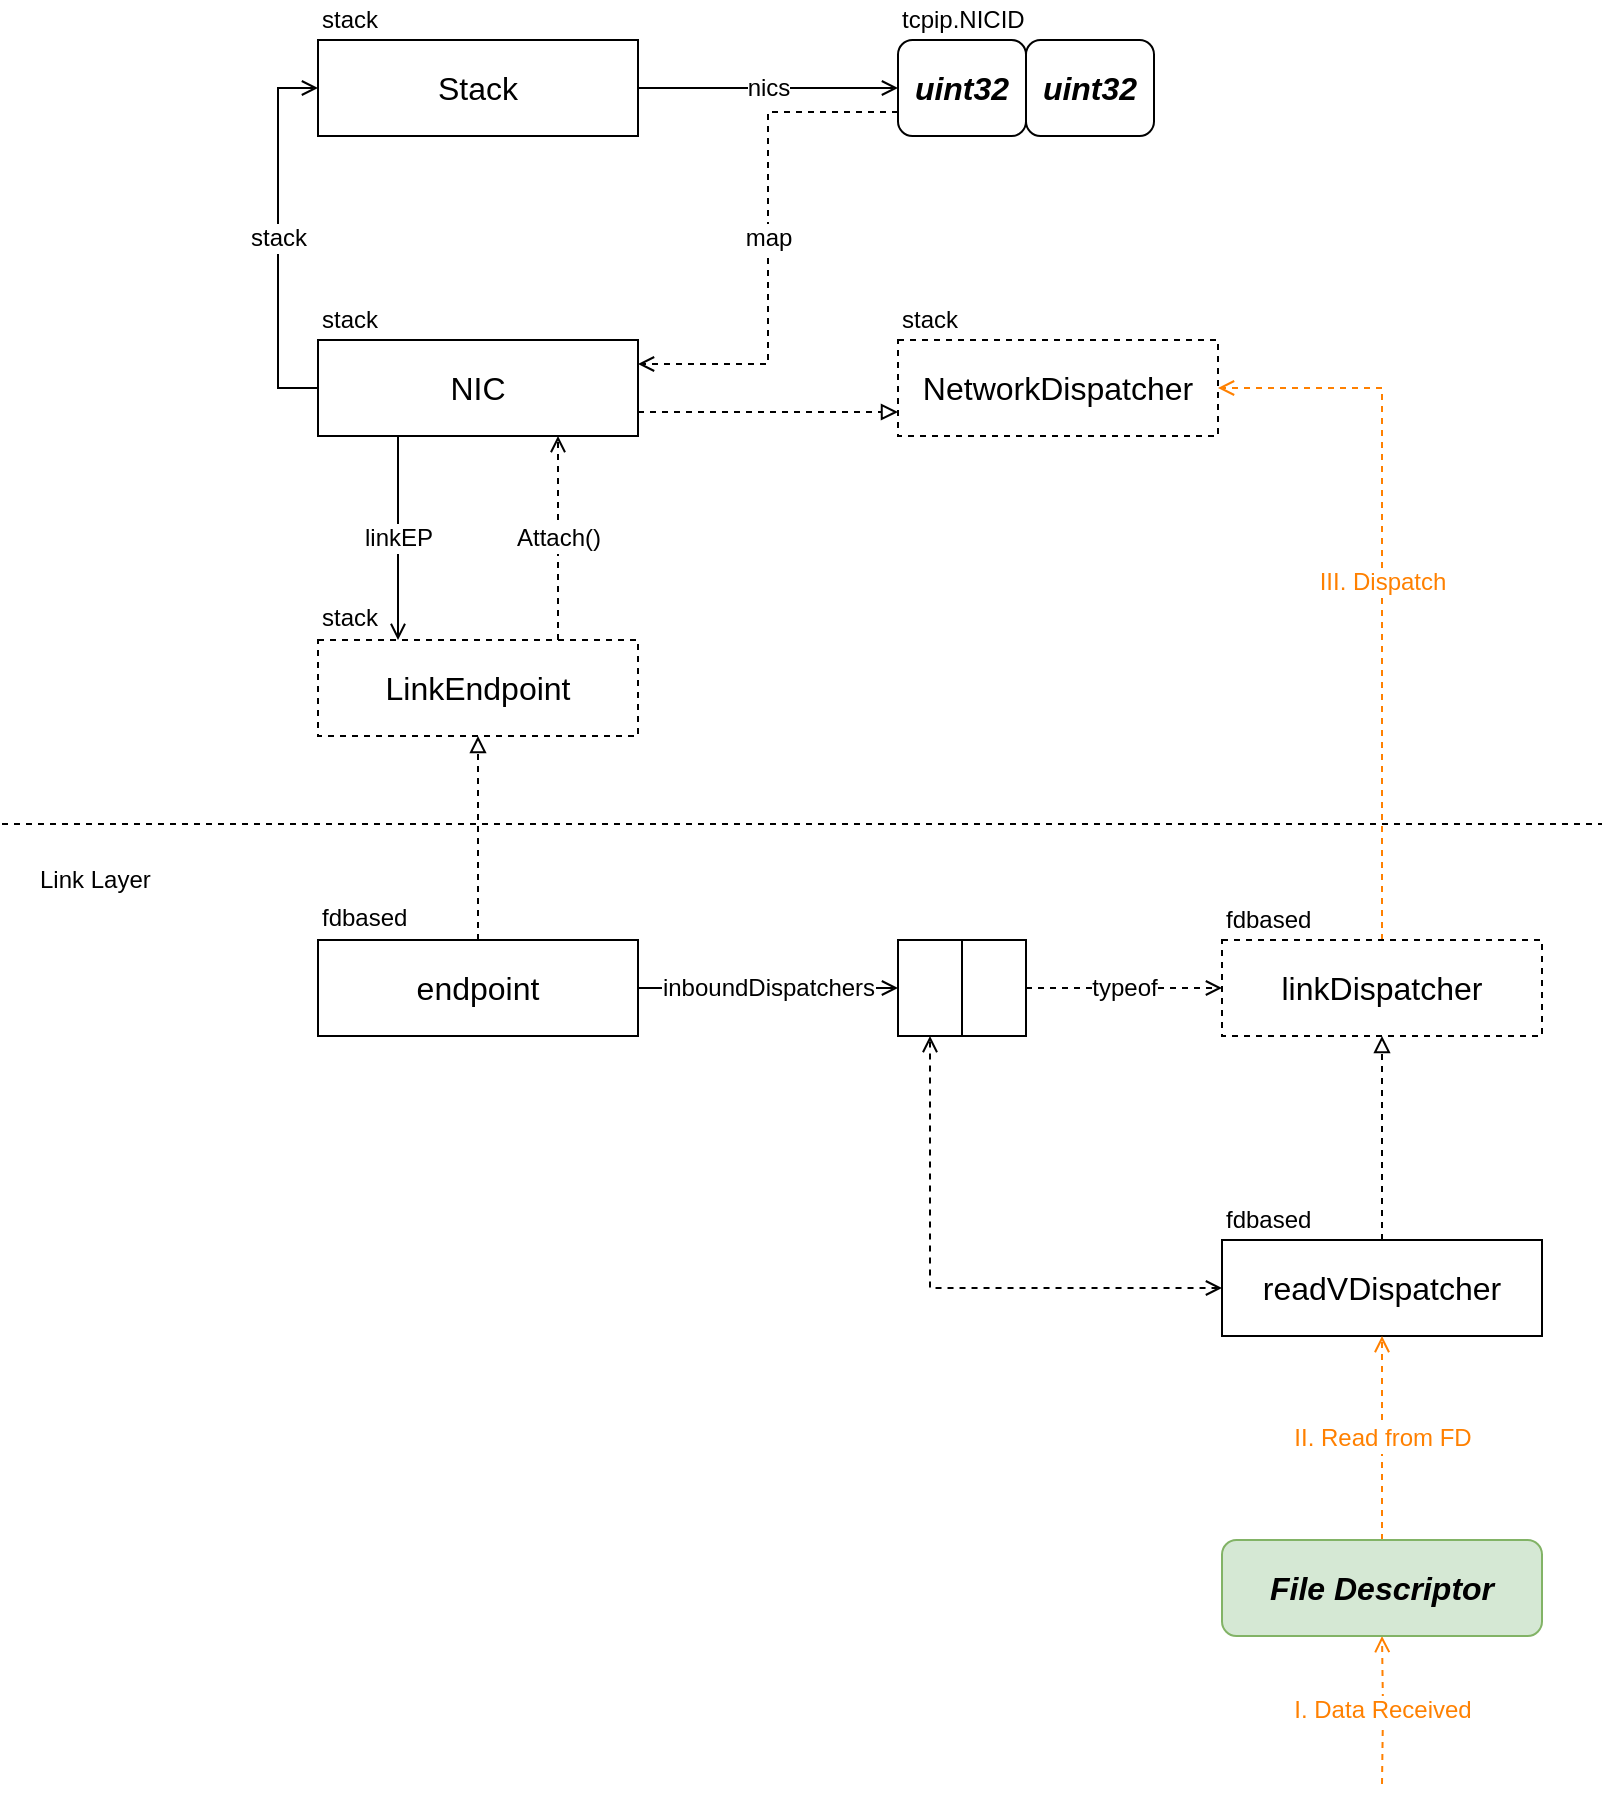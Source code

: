 <mxfile version="11.3.1" type="github" pages="5"><diagram id="NJZ8STflHVvsTUgQ68s9" name="network-dispatcher"><mxGraphModel dx="906" dy="546" grid="1" gridSize="10" guides="1" tooltips="1" connect="1" arrows="1" fold="1" page="1" pageScale="1" pageWidth="827" pageHeight="1169" math="0" shadow="0"><root><mxCell id="0"/><mxCell id="1" parent="0"/><mxCell id="h-62ztZZqp5bgZJKDxQe-1" value="nics" style="edgeStyle=orthogonalEdgeStyle;rounded=0;orthogonalLoop=1;jettySize=auto;html=1;exitX=1;exitY=0.5;exitDx=0;exitDy=0;entryX=0;entryY=0.5;entryDx=0;entryDy=0;endArrow=open;endFill=0;fontSize=12;" edge="1" parent="1" source="h-62ztZZqp5bgZJKDxQe-2" target="h-62ztZZqp5bgZJKDxQe-7"><mxGeometry relative="1" as="geometry"/></mxCell><mxCell id="h-62ztZZqp5bgZJKDxQe-2" value="Stack" style="rounded=0;whiteSpace=wrap;html=1;fontSize=16;" vertex="1" parent="1"><mxGeometry x="171" y="108" width="160" height="48" as="geometry"/></mxCell><mxCell id="h-62ztZZqp5bgZJKDxQe-3" value="stack" style="edgeStyle=orthogonalEdgeStyle;rounded=0;orthogonalLoop=1;jettySize=auto;html=1;entryX=0;entryY=0.5;entryDx=0;entryDy=0;endArrow=open;endFill=0;fontSize=12;exitX=0;exitY=0.5;exitDx=0;exitDy=0;" edge="1" parent="1" source="h-62ztZZqp5bgZJKDxQe-5" target="h-62ztZZqp5bgZJKDxQe-2"><mxGeometry relative="1" as="geometry"><mxPoint x="171" y="270" as="sourcePoint"/></mxGeometry></mxCell><mxCell id="h-62ztZZqp5bgZJKDxQe-4" value="linkEP" style="edgeStyle=orthogonalEdgeStyle;rounded=0;orthogonalLoop=1;jettySize=auto;html=1;exitX=0.25;exitY=1;exitDx=0;exitDy=0;entryX=0.25;entryY=0;entryDx=0;entryDy=0;endArrow=open;endFill=0;fontSize=12;" edge="1" parent="1" source="h-62ztZZqp5bgZJKDxQe-5" target="h-62ztZZqp5bgZJKDxQe-12"><mxGeometry relative="1" as="geometry"/></mxCell><mxCell id="h-62ztZZqp5bgZJKDxQe-5" value="NIC" style="rounded=0;whiteSpace=wrap;html=1;fontSize=16;" vertex="1" parent="1"><mxGeometry x="171" y="258" width="160" height="48" as="geometry"/></mxCell><mxCell id="h-62ztZZqp5bgZJKDxQe-6" value="map" style="edgeStyle=orthogonalEdgeStyle;rounded=0;orthogonalLoop=1;jettySize=auto;html=1;exitX=0;exitY=0.75;exitDx=0;exitDy=0;entryX=1;entryY=0.25;entryDx=0;entryDy=0;endArrow=open;endFill=0;fontSize=12;dashed=1;" edge="1" parent="1" source="h-62ztZZqp5bgZJKDxQe-7" target="h-62ztZZqp5bgZJKDxQe-5"><mxGeometry relative="1" as="geometry"/></mxCell><mxCell id="h-62ztZZqp5bgZJKDxQe-7" value="uint32" style="rounded=1;whiteSpace=wrap;html=1;fontSize=16;fontStyle=3" vertex="1" parent="1"><mxGeometry x="461" y="108" width="64" height="48" as="geometry"/></mxCell><mxCell id="h-62ztZZqp5bgZJKDxQe-8" value="uint32" style="rounded=1;whiteSpace=wrap;html=1;fontSize=16;fontStyle=3" vertex="1" parent="1"><mxGeometry x="525" y="108" width="64" height="48" as="geometry"/></mxCell><mxCell id="h-62ztZZqp5bgZJKDxQe-9" value="tcpip.NICID" style="text;html=1;resizable=0;points=[];autosize=1;align=left;verticalAlign=top;spacingTop=-4;fontSize=12;" vertex="1" parent="1"><mxGeometry x="461" y="88" width="80" height="20" as="geometry"/></mxCell><mxCell id="h-62ztZZqp5bgZJKDxQe-10" value="Attach()" style="edgeStyle=orthogonalEdgeStyle;rounded=0;orthogonalLoop=1;jettySize=auto;html=1;exitX=0.75;exitY=0;exitDx=0;exitDy=0;entryX=0.75;entryY=1;entryDx=0;entryDy=0;endArrow=open;endFill=0;fontSize=12;dashed=1;" edge="1" parent="1" source="h-62ztZZqp5bgZJKDxQe-12" target="h-62ztZZqp5bgZJKDxQe-5"><mxGeometry relative="1" as="geometry"/></mxCell><mxCell id="h-62ztZZqp5bgZJKDxQe-11" style="edgeStyle=orthogonalEdgeStyle;rounded=0;orthogonalLoop=1;jettySize=auto;html=1;entryX=0;entryY=0.75;entryDx=0;entryDy=0;dashed=1;endArrow=block;endFill=0;fontSize=12;exitX=1;exitY=0.75;exitDx=0;exitDy=0;" edge="1" parent="1" source="h-62ztZZqp5bgZJKDxQe-5" target="h-62ztZZqp5bgZJKDxQe-13"><mxGeometry relative="1" as="geometry"><mxPoint x="323" y="282" as="sourcePoint"/></mxGeometry></mxCell><mxCell id="h-62ztZZqp5bgZJKDxQe-12" value="LinkEndpoint" style="rounded=0;whiteSpace=wrap;html=1;fontSize=16;dashed=1;" vertex="1" parent="1"><mxGeometry x="171" y="408" width="160" height="48" as="geometry"/></mxCell><mxCell id="h-62ztZZqp5bgZJKDxQe-13" value="NetworkDispatcher" style="rounded=0;whiteSpace=wrap;html=1;fontSize=16;dashed=1;" vertex="1" parent="1"><mxGeometry x="461" y="258" width="160" height="48" as="geometry"/></mxCell><mxCell id="h-62ztZZqp5bgZJKDxQe-14" style="edgeStyle=orthogonalEdgeStyle;rounded=0;orthogonalLoop=1;jettySize=auto;html=1;exitX=0.5;exitY=0;exitDx=0;exitDy=0;dashed=1;endArrow=block;endFill=0;fontSize=12;" edge="1" parent="1" source="h-62ztZZqp5bgZJKDxQe-16" target="h-62ztZZqp5bgZJKDxQe-12"><mxGeometry relative="1" as="geometry"/></mxCell><mxCell id="h-62ztZZqp5bgZJKDxQe-15" value="inboundDispatchers" style="edgeStyle=orthogonalEdgeStyle;rounded=0;orthogonalLoop=1;jettySize=auto;html=1;exitX=1;exitY=0.5;exitDx=0;exitDy=0;endArrow=open;endFill=0;fontSize=12;entryX=0;entryY=0.5;entryDx=0;entryDy=0;" edge="1" parent="1" source="h-62ztZZqp5bgZJKDxQe-16" target="h-62ztZZqp5bgZJKDxQe-22"><mxGeometry relative="1" as="geometry"><mxPoint x="453" y="582" as="targetPoint"/></mxGeometry></mxCell><mxCell id="h-62ztZZqp5bgZJKDxQe-16" value="endpoint" style="rounded=0;whiteSpace=wrap;html=1;fontSize=16;" vertex="1" parent="1"><mxGeometry x="171" y="558" width="160" height="48" as="geometry"/></mxCell><mxCell id="h-62ztZZqp5bgZJKDxQe-17" value="III. Dispatch" style="edgeStyle=orthogonalEdgeStyle;rounded=0;orthogonalLoop=1;jettySize=auto;html=1;exitX=0.5;exitY=0;exitDx=0;exitDy=0;entryX=1;entryY=0.5;entryDx=0;entryDy=0;dashed=1;startArrow=none;startFill=0;endArrow=open;endFill=0;fontSize=12;strokeColor=#FF8000;fontColor=#FF8000;" edge="1" parent="1" source="h-62ztZZqp5bgZJKDxQe-18" target="h-62ztZZqp5bgZJKDxQe-13"><mxGeometry relative="1" as="geometry"/></mxCell><mxCell id="h-62ztZZqp5bgZJKDxQe-18" value="linkDispatcher" style="rounded=0;whiteSpace=wrap;html=1;fontSize=16;dashed=1;" vertex="1" parent="1"><mxGeometry x="623" y="558" width="160" height="48" as="geometry"/></mxCell><mxCell id="h-62ztZZqp5bgZJKDxQe-19" style="edgeStyle=orthogonalEdgeStyle;rounded=0;orthogonalLoop=1;jettySize=auto;html=1;exitX=0.5;exitY=0;exitDx=0;exitDy=0;dashed=1;endArrow=block;endFill=0;fontSize=12;" edge="1" parent="1" source="h-62ztZZqp5bgZJKDxQe-21" target="h-62ztZZqp5bgZJKDxQe-18"><mxGeometry relative="1" as="geometry"/></mxCell><mxCell id="h-62ztZZqp5bgZJKDxQe-20" style="edgeStyle=orthogonalEdgeStyle;rounded=0;orthogonalLoop=1;jettySize=auto;html=1;exitX=0;exitY=0.5;exitDx=0;exitDy=0;entryX=0.5;entryY=1;entryDx=0;entryDy=0;dashed=1;endArrow=open;endFill=0;fontSize=12;startArrow=open;startFill=0;" edge="1" parent="1" source="h-62ztZZqp5bgZJKDxQe-21" target="h-62ztZZqp5bgZJKDxQe-22"><mxGeometry relative="1" as="geometry"/></mxCell><mxCell id="h-62ztZZqp5bgZJKDxQe-21" value="readVDispatcher" style="rounded=0;whiteSpace=wrap;html=1;fontSize=16;" vertex="1" parent="1"><mxGeometry x="623" y="708" width="160" height="48" as="geometry"/></mxCell><mxCell id="h-62ztZZqp5bgZJKDxQe-22" value="" style="rounded=0;whiteSpace=wrap;html=1;fontSize=16;" vertex="1" parent="1"><mxGeometry x="461" y="558" width="32" height="48" as="geometry"/></mxCell><mxCell id="h-62ztZZqp5bgZJKDxQe-23" value="typeof" style="edgeStyle=orthogonalEdgeStyle;rounded=0;orthogonalLoop=1;jettySize=auto;html=1;exitX=1;exitY=0.5;exitDx=0;exitDy=0;entryX=0;entryY=0.5;entryDx=0;entryDy=0;endArrow=open;endFill=0;fontSize=12;dashed=1;" edge="1" parent="1" source="h-62ztZZqp5bgZJKDxQe-24" target="h-62ztZZqp5bgZJKDxQe-18"><mxGeometry relative="1" as="geometry"/></mxCell><mxCell id="h-62ztZZqp5bgZJKDxQe-24" value="" style="rounded=0;whiteSpace=wrap;html=1;fontSize=16;" vertex="1" parent="1"><mxGeometry x="493" y="558" width="32" height="48" as="geometry"/></mxCell><mxCell id="h-62ztZZqp5bgZJKDxQe-25" value="II. Read from FD" style="edgeStyle=orthogonalEdgeStyle;rounded=0;orthogonalLoop=1;jettySize=auto;html=1;exitX=0.5;exitY=0;exitDx=0;exitDy=0;entryX=0.5;entryY=1;entryDx=0;entryDy=0;dashed=1;startArrow=none;startFill=0;endArrow=open;endFill=0;fontSize=12;strokeColor=#FF8000;fontColor=#FF8000;" edge="1" parent="1" source="h-62ztZZqp5bgZJKDxQe-27" target="h-62ztZZqp5bgZJKDxQe-21"><mxGeometry relative="1" as="geometry"/></mxCell><mxCell id="h-62ztZZqp5bgZJKDxQe-26" value="I. Data Received" style="edgeStyle=orthogonalEdgeStyle;rounded=0;orthogonalLoop=1;jettySize=auto;html=1;dashed=1;startArrow=none;startFill=0;endArrow=open;endFill=0;fontSize=12;entryX=0.5;entryY=1;entryDx=0;entryDy=0;strokeColor=#FF8000;fontColor=#FF8000;" edge="1" parent="1" target="h-62ztZZqp5bgZJKDxQe-27"><mxGeometry relative="1" as="geometry"><mxPoint x="703" y="980" as="targetPoint"/><mxPoint x="703" y="980" as="sourcePoint"/></mxGeometry></mxCell><mxCell id="h-62ztZZqp5bgZJKDxQe-27" value="File Descriptor" style="rounded=1;whiteSpace=wrap;html=1;fontSize=16;fontStyle=3;fillColor=#d5e8d4;strokeColor=#82b366;" vertex="1" parent="1"><mxGeometry x="623" y="858" width="160" height="48" as="geometry"/></mxCell><mxCell id="h-62ztZZqp5bgZJKDxQe-28" value="stack" style="text;html=1;resizable=0;points=[];autosize=1;align=left;verticalAlign=top;spacingTop=-4;fontSize=12;fontColor=#000000;" vertex="1" parent="1"><mxGeometry x="171" y="88" width="40" height="20" as="geometry"/></mxCell><mxCell id="h-62ztZZqp5bgZJKDxQe-29" value="stack" style="text;html=1;resizable=0;points=[];autosize=1;align=left;verticalAlign=top;spacingTop=-4;fontSize=12;fontColor=#000000;" vertex="1" parent="1"><mxGeometry x="171" y="238" width="40" height="20" as="geometry"/></mxCell><mxCell id="h-62ztZZqp5bgZJKDxQe-30" value="stack" style="text;html=1;resizable=0;points=[];autosize=1;align=left;verticalAlign=top;spacingTop=-4;fontSize=12;fontColor=#000000;" vertex="1" parent="1"><mxGeometry x="461" y="238" width="40" height="20" as="geometry"/></mxCell><mxCell id="h-62ztZZqp5bgZJKDxQe-31" value="stack" style="text;html=1;resizable=0;points=[];autosize=1;align=left;verticalAlign=top;spacingTop=-4;fontSize=12;fontColor=#000000;" vertex="1" parent="1"><mxGeometry x="171" y="387" width="40" height="20" as="geometry"/></mxCell><mxCell id="h-62ztZZqp5bgZJKDxQe-32" value="fdbased" style="text;html=1;resizable=0;points=[];autosize=1;align=left;verticalAlign=top;spacingTop=-4;fontSize=12;fontColor=#000000;" vertex="1" parent="1"><mxGeometry x="171" y="537" width="60" height="20" as="geometry"/></mxCell><mxCell id="h-62ztZZqp5bgZJKDxQe-33" value="fdbased" style="text;html=1;resizable=0;points=[];autosize=1;align=left;verticalAlign=top;spacingTop=-4;fontSize=12;fontColor=#000000;" vertex="1" parent="1"><mxGeometry x="623" y="538" width="60" height="20" as="geometry"/></mxCell><mxCell id="h-62ztZZqp5bgZJKDxQe-34" value="fdbased" style="text;html=1;resizable=0;points=[];autosize=1;align=left;verticalAlign=top;spacingTop=-4;fontSize=12;fontColor=#000000;" vertex="1" parent="1"><mxGeometry x="623" y="688" width="60" height="20" as="geometry"/></mxCell><mxCell id="h-62ztZZqp5bgZJKDxQe-35" value="" style="endArrow=none;dashed=1;html=1;strokeColor=#000000;fontSize=12;fontColor=#000000;" edge="1" parent="1"><mxGeometry width="50" height="50" relative="1" as="geometry"><mxPoint x="13" y="500" as="sourcePoint"/><mxPoint x="813" y="500" as="targetPoint"/></mxGeometry></mxCell><mxCell id="h-62ztZZqp5bgZJKDxQe-36" value="Link Layer" style="text;html=1;resizable=0;points=[];autosize=1;align=left;verticalAlign=top;spacingTop=-4;fontSize=12;fontColor=#000000;" vertex="1" parent="1"><mxGeometry x="30" y="518" width="70" height="20" as="geometry"/></mxCell></root></mxGraphModel></diagram><diagram id="pImo9jz_WoUUkrDRz8wI" name="add-address-locked"><mxGraphModel dx="906" dy="546" grid="1" gridSize="10" guides="1" tooltips="1" connect="1" arrows="1" fold="1" page="1" pageScale="1" pageWidth="827" pageHeight="1169" math="0" shadow="0"><root><mxCell id="15l3tyTFiQI_JkW4LGKl-0"/><mxCell id="15l3tyTFiQI_JkW4LGKl-1" parent="15l3tyTFiQI_JkW4LGKl-0"/><mxCell id="09iihzthWxjUXcyDNxec-4" value="ep" style="edgeStyle=orthogonalEdgeStyle;rounded=0;orthogonalLoop=1;jettySize=auto;html=1;exitX=0.383;exitY=0;exitDx=0;exitDy=0;entryX=0.5;entryY=1;entryDx=0;entryDy=0;endArrow=open;endFill=0;fontSize=12;exitPerimeter=0;" edge="1" parent="15l3tyTFiQI_JkW4LGKl-1" source="bmxCw2hHhyYoJPrLq80n-0" target="bmxCw2hHhyYoJPrLq80n-4"><mxGeometry relative="1" as="geometry"/></mxCell><mxCell id="85hYbVUvff_9K2I1ltC6-32" value="IV. Create" style="edgeStyle=orthogonalEdgeStyle;rounded=0;orthogonalLoop=1;jettySize=auto;html=1;dashed=1;startArrow=none;startFill=0;endArrow=open;endFill=0;strokeColor=#FF0000;fontSize=12;fontColor=#FF0000;entryX=0.75;entryY=0;entryDx=0;entryDy=0;" edge="1" parent="15l3tyTFiQI_JkW4LGKl-1" target="bmxCw2hHhyYoJPrLq80n-0"><mxGeometry relative="1" as="geometry"><mxPoint x="328" y="390" as="targetPoint"/><mxPoint x="328" y="380" as="sourcePoint"/></mxGeometry></mxCell><mxCell id="85hYbVUvff_9K2I1ltC6-35" value="V. Put" style="edgeStyle=orthogonalEdgeStyle;rounded=0;orthogonalLoop=1;jettySize=auto;html=1;dashed=1;startArrow=none;startFill=0;endArrow=open;endFill=0;strokeColor=#FF0000;fontSize=12;fontColor=#FF0000;" edge="1" parent="15l3tyTFiQI_JkW4LGKl-1"><mxGeometry relative="1" as="geometry"><mxPoint x="328" y="500" as="sourcePoint"/><mxPoint x="460" y="542" as="targetPoint"/><Array as="points"><mxPoint x="328" y="542"/></Array></mxGeometry></mxCell><mxCell id="bmxCw2hHhyYoJPrLq80n-0" value="referencedNetworkEndpoint" style="rounded=0;whiteSpace=wrap;html=1;fontSize=16;" vertex="1" parent="15l3tyTFiQI_JkW4LGKl-1"><mxGeometry x="170.5" y="446" width="210" height="48" as="geometry"/></mxCell><mxCell id="bmxCw2hHhyYoJPrLq80n-2" value="III. NewEndpoint()" style="edgeStyle=orthogonalEdgeStyle;rounded=0;orthogonalLoop=1;jettySize=auto;html=1;exitX=0;exitY=0.5;exitDx=0;exitDy=0;fontSize=12;dashed=1;endArrow=open;endFill=0;entryX=1;entryY=0.5;entryDx=0;entryDy=0;strokeColor=#FF0000;fontColor=#FF0000;" edge="1" parent="15l3tyTFiQI_JkW4LGKl-1" source="bmxCw2hHhyYoJPrLq80n-1" target="bmxCw2hHhyYoJPrLq80n-4"><mxGeometry relative="1" as="geometry"/></mxCell><mxCell id="85hYbVUvff_9K2I1ltC6-3" value="Protocol Number" style="edgeStyle=orthogonalEdgeStyle;rounded=0;orthogonalLoop=1;jettySize=auto;html=1;exitX=1;exitY=0.5;exitDx=0;exitDy=0;entryX=1;entryY=0.75;entryDx=0;entryDy=0;endArrow=open;endFill=0;fontSize=12;startArrow=open;startFill=0;dashed=1;" edge="1" parent="15l3tyTFiQI_JkW4LGKl-1" source="bmxCw2hHhyYoJPrLq80n-1" target="85hYbVUvff_9K2I1ltC6-1"><mxGeometry relative="1" as="geometry"/></mxCell><mxCell id="bmxCw2hHhyYoJPrLq80n-1" value="NetworkProtocol" style="rounded=0;whiteSpace=wrap;html=1;fontSize=16;dashed=1;" vertex="1" parent="15l3tyTFiQI_JkW4LGKl-1"><mxGeometry x="803.5" y="310" width="160" height="48" as="geometry"/></mxCell><mxCell id="85hYbVUvff_9K2I1ltC6-21" value="access" style="edgeStyle=orthogonalEdgeStyle;rounded=0;orthogonalLoop=1;jettySize=auto;html=1;dashed=1;startArrow=none;startFill=0;endArrow=open;endFill=0;strokeColor=#6600CC;fontSize=12;fontColor=#6600CC;" edge="1" parent="15l3tyTFiQI_JkW4LGKl-1"><mxGeometry relative="1" as="geometry"><mxPoint x="251" y="230" as="targetPoint"/><mxPoint x="251" y="300" as="sourcePoint"/></mxGeometry></mxCell><mxCell id="85hYbVUvff_9K2I1ltC6-22" style="edgeStyle=orthogonalEdgeStyle;rounded=0;orthogonalLoop=1;jettySize=auto;html=1;dashed=1;startArrow=none;startFill=0;endArrow=open;endFill=0;strokeColor=#6600CC;fontSize=12;" edge="1" parent="15l3tyTFiQI_JkW4LGKl-1"><mxGeometry relative="1" as="geometry"><mxPoint x="160" y="334" as="sourcePoint"/><mxPoint x="160" y="742" as="targetPoint"/><Array as="points"><mxPoint x="120" y="334"/><mxPoint x="120" y="742"/></Array></mxGeometry></mxCell><mxCell id="85hYbVUvff_9K2I1ltC6-23" style="edgeStyle=orthogonalEdgeStyle;rounded=0;orthogonalLoop=1;jettySize=auto;html=1;dashed=1;startArrow=none;startFill=0;endArrow=open;endFill=0;strokeColor=#6600CC;fontSize=12;" edge="1" parent="15l3tyTFiQI_JkW4LGKl-1"><mxGeometry relative="1" as="geometry"><mxPoint x="350" y="346" as="sourcePoint"/><mxPoint x="790" y="742" as="targetPoint"/><Array as="points"><mxPoint x="430" y="346"/><mxPoint x="430" y="742"/></Array></mxGeometry></mxCell><mxCell id="bmxCw2hHhyYoJPrLq80n-4" value="NetworkEndpoint" style="rounded=0;whiteSpace=wrap;html=1;fontSize=16;dashed=1;" vertex="1" parent="15l3tyTFiQI_JkW4LGKl-1"><mxGeometry x="170.5" y="310" width="160" height="48" as="geometry"/></mxCell><mxCell id="bmxCw2hHhyYoJPrLq80n-5" value="LinkAddressCache" style="rounded=0;whiteSpace=wrap;html=1;fontSize=16;dashed=1;" vertex="1" parent="15l3tyTFiQI_JkW4LGKl-1"><mxGeometry x="803.5" y="718" width="160" height="48" as="geometry"/></mxCell><mxCell id="bmxCw2hHhyYoJPrLq80n-8" value="Attached" style="edgeStyle=orthogonalEdgeStyle;rounded=0;orthogonalLoop=1;jettySize=auto;html=1;exitX=0.75;exitY=0;exitDx=0;exitDy=0;dashed=1;endArrow=open;endFill=0;fontSize=12;entryX=0.75;entryY=1;entryDx=0;entryDy=0;" edge="1" parent="15l3tyTFiQI_JkW4LGKl-1" source="bmxCw2hHhyYoJPrLq80n-6" target="bmxCw2hHhyYoJPrLq80n-7"><mxGeometry relative="1" as="geometry"/></mxCell><mxCell id="bmxCw2hHhyYoJPrLq80n-6" value="LinkEndpoint" style="rounded=0;whiteSpace=wrap;html=1;fontSize=16;dashed=1;" vertex="1" parent="15l3tyTFiQI_JkW4LGKl-1"><mxGeometry x="170.5" y="718" width="160" height="48" as="geometry"/></mxCell><mxCell id="bmxCw2hHhyYoJPrLq80n-9" value="I. Find by NICID" style="edgeStyle=orthogonalEdgeStyle;rounded=0;orthogonalLoop=1;jettySize=auto;html=1;entryX=1;entryY=0.75;entryDx=0;entryDy=0;dashed=1;endArrow=open;endFill=0;fontSize=12;exitX=0;exitY=0.75;exitDx=0;exitDy=0;strokeColor=#FF0000;fontColor=#FF0000;" edge="1" parent="15l3tyTFiQI_JkW4LGKl-1" source="bmxCw2hHhyYoJPrLq80n-10" target="bmxCw2hHhyYoJPrLq80n-7"><mxGeometry relative="1" as="geometry"><mxPoint x="333.5" y="606" as="sourcePoint"/></mxGeometry></mxCell><mxCell id="bmxCw2hHhyYoJPrLq80n-15" style="edgeStyle=orthogonalEdgeStyle;rounded=0;orthogonalLoop=1;jettySize=auto;html=1;exitX=0;exitY=0.5;exitDx=0;exitDy=0;entryX=0;entryY=0.5;entryDx=0;entryDy=0;dashed=1;endArrow=block;endFill=0;fontSize=12;" edge="1" parent="15l3tyTFiQI_JkW4LGKl-1" source="bmxCw2hHhyYoJPrLq80n-7" target="09iihzthWxjUXcyDNxec-2"><mxGeometry relative="1" as="geometry"/></mxCell><mxCell id="bmxCw2hHhyYoJPrLq80n-16" value="linkEP" style="edgeStyle=orthogonalEdgeStyle;rounded=0;orthogonalLoop=1;jettySize=auto;html=1;exitX=0.25;exitY=1;exitDx=0;exitDy=0;entryX=0.25;entryY=0;entryDx=0;entryDy=0;endArrow=open;endFill=0;fontSize=12;" edge="1" parent="15l3tyTFiQI_JkW4LGKl-1" source="bmxCw2hHhyYoJPrLq80n-7" target="bmxCw2hHhyYoJPrLq80n-6"><mxGeometry relative="1" as="geometry"/></mxCell><mxCell id="85hYbVUvff_9K2I1ltC6-2" value="primary" style="edgeStyle=orthogonalEdgeStyle;rounded=0;orthogonalLoop=1;jettySize=auto;html=1;exitX=1;exitY=0.25;exitDx=0;exitDy=0;entryX=0;entryY=0.5;entryDx=0;entryDy=0;endArrow=open;endFill=0;fontSize=12;" edge="1" parent="15l3tyTFiQI_JkW4LGKl-1" source="bmxCw2hHhyYoJPrLq80n-7" target="85hYbVUvff_9K2I1ltC6-0"><mxGeometry relative="1" as="geometry"/></mxCell><mxCell id="bmxCw2hHhyYoJPrLq80n-7" value="NIC" style="rounded=0;whiteSpace=wrap;html=1;fontSize=16;" vertex="1" parent="15l3tyTFiQI_JkW4LGKl-1"><mxGeometry x="170.5" y="582" width="160" height="48" as="geometry"/></mxCell><mxCell id="bmxCw2hHhyYoJPrLq80n-11" style="edgeStyle=orthogonalEdgeStyle;rounded=0;orthogonalLoop=1;jettySize=auto;html=1;exitX=0.5;exitY=1;exitDx=0;exitDy=0;dashed=1;endArrow=block;endFill=0;fontSize=12;" edge="1" parent="15l3tyTFiQI_JkW4LGKl-1" source="bmxCw2hHhyYoJPrLq80n-10" target="bmxCw2hHhyYoJPrLq80n-5"><mxGeometry relative="1" as="geometry"/></mxCell><mxCell id="bmxCw2hHhyYoJPrLq80n-13" value="II. Find" style="edgeStyle=orthogonalEdgeStyle;rounded=0;orthogonalLoop=1;jettySize=auto;html=1;exitX=0.25;exitY=0;exitDx=0;exitDy=0;entryX=0.25;entryY=1;entryDx=0;entryDy=0;dashed=1;endArrow=open;endFill=0;fontSize=12;strokeColor=#FF0000;fontColor=#FF0000;" edge="1" parent="15l3tyTFiQI_JkW4LGKl-1" source="bmxCw2hHhyYoJPrLq80n-10" target="bmxCw2hHhyYoJPrLq80n-1"><mxGeometry relative="1" as="geometry"/></mxCell><mxCell id="bmxCw2hHhyYoJPrLq80n-10" value="Stack" style="rounded=0;whiteSpace=wrap;html=1;fontSize=16;" vertex="1" parent="15l3tyTFiQI_JkW4LGKl-1"><mxGeometry x="803.5" y="582" width="160" height="48" as="geometry"/></mxCell><mxCell id="85hYbVUvff_9K2I1ltC6-4" value="Element" style="edgeStyle=orthogonalEdgeStyle;rounded=0;orthogonalLoop=1;jettySize=auto;html=1;exitX=0;exitY=0.5;exitDx=0;exitDy=0;entryX=1;entryY=0.5;entryDx=0;entryDy=0;dashed=1;startArrow=none;startFill=0;endArrow=open;endFill=0;fontSize=12;" edge="1" parent="15l3tyTFiQI_JkW4LGKl-1" source="09iihzthWxjUXcyDNxec-0" target="bmxCw2hHhyYoJPrLq80n-0"><mxGeometry relative="1" as="geometry"/></mxCell><mxCell id="85hYbVUvff_9K2I1ltC6-15" style="edgeStyle=orthogonalEdgeStyle;rounded=0;orthogonalLoop=1;jettySize=auto;html=1;exitX=1;exitY=0.75;exitDx=0;exitDy=0;entryX=0;entryY=0.75;entryDx=0;entryDy=0;dashed=1;startArrow=none;startFill=0;endArrow=open;endFill=0;fontSize=12;strokeColor=#FF8000;" edge="1" parent="15l3tyTFiQI_JkW4LGKl-1" source="09iihzthWxjUXcyDNxec-0" target="09iihzthWxjUXcyDNxec-3"><mxGeometry relative="1" as="geometry"/></mxCell><mxCell id="85hYbVUvff_9K2I1ltC6-19" style="edgeStyle=orthogonalEdgeStyle;rounded=0;orthogonalLoop=1;jettySize=auto;html=1;exitX=0;exitY=0.25;exitDx=0;exitDy=0;entryX=1;entryY=0.25;entryDx=0;entryDy=0;dashed=1;startArrow=none;startFill=0;endArrow=open;endFill=0;fontSize=12;strokeColor=#0000FF;" edge="1" parent="15l3tyTFiQI_JkW4LGKl-1" source="09iihzthWxjUXcyDNxec-0" target="85hYbVUvff_9K2I1ltC6-7"><mxGeometry relative="1" as="geometry"><Array as="points"><mxPoint x="450" y="458"/><mxPoint x="450" y="426"/><mxPoint x="761" y="426"/><mxPoint x="761" y="458"/></Array></mxGeometry></mxCell><mxCell id="09iihzthWxjUXcyDNxec-0" value="" style="rounded=0;whiteSpace=wrap;html=1;fontSize=16;" vertex="1" parent="15l3tyTFiQI_JkW4LGKl-1"><mxGeometry x="470" y="446" width="32" height="48" as="geometry"/></mxCell><mxCell id="85hYbVUvff_9K2I1ltC6-13" style="edgeStyle=orthogonalEdgeStyle;rounded=0;orthogonalLoop=1;jettySize=auto;html=1;exitX=0;exitY=0.25;exitDx=0;exitDy=0;entryX=1;entryY=0.25;entryDx=0;entryDy=0;dashed=1;startArrow=none;startFill=0;endArrow=open;endFill=0;fontSize=12;strokeColor=#0000FF;" edge="1" parent="15l3tyTFiQI_JkW4LGKl-1" source="09iihzthWxjUXcyDNxec-1" target="09iihzthWxjUXcyDNxec-3"><mxGeometry relative="1" as="geometry"/></mxCell><mxCell id="85hYbVUvff_9K2I1ltC6-17" style="edgeStyle=orthogonalEdgeStyle;rounded=0;orthogonalLoop=1;jettySize=auto;html=1;exitX=1;exitY=0.75;exitDx=0;exitDy=0;entryX=0;entryY=0.75;entryDx=0;entryDy=0;dashed=1;startArrow=none;startFill=0;endArrow=open;endFill=0;fontSize=12;strokeColor=#FF8000;" edge="1" parent="15l3tyTFiQI_JkW4LGKl-1" source="09iihzthWxjUXcyDNxec-1" target="85hYbVUvff_9K2I1ltC6-6"><mxGeometry relative="1" as="geometry"/></mxCell><mxCell id="09iihzthWxjUXcyDNxec-1" value="" style="rounded=0;whiteSpace=wrap;html=1;fontSize=16;" vertex="1" parent="15l3tyTFiQI_JkW4LGKl-1"><mxGeometry x="589.5" y="446" width="32" height="48" as="geometry"/></mxCell><mxCell id="09iihzthWxjUXcyDNxec-2" value="TransportDispatcher" style="rounded=0;whiteSpace=wrap;html=1;fontSize=16;dashed=1;" vertex="1" parent="15l3tyTFiQI_JkW4LGKl-1"><mxGeometry x="170.5" y="174" width="160" height="48" as="geometry"/></mxCell><mxCell id="85hYbVUvff_9K2I1ltC6-14" style="edgeStyle=orthogonalEdgeStyle;rounded=0;orthogonalLoop=1;jettySize=auto;html=1;exitX=0;exitY=0.25;exitDx=0;exitDy=0;entryX=1;entryY=0.25;entryDx=0;entryDy=0;dashed=1;startArrow=none;startFill=0;endArrow=open;endFill=0;fontSize=12;strokeColor=#0000FF;" edge="1" parent="15l3tyTFiQI_JkW4LGKl-1" source="09iihzthWxjUXcyDNxec-3" target="09iihzthWxjUXcyDNxec-0"><mxGeometry relative="1" as="geometry"/></mxCell><mxCell id="85hYbVUvff_9K2I1ltC6-16" style="edgeStyle=orthogonalEdgeStyle;rounded=0;orthogonalLoop=1;jettySize=auto;html=1;exitX=1;exitY=0.75;exitDx=0;exitDy=0;entryX=0;entryY=0.75;entryDx=0;entryDy=0;dashed=1;startArrow=none;startFill=0;endArrow=open;endFill=0;fontSize=12;strokeColor=#FF8000;" edge="1" parent="15l3tyTFiQI_JkW4LGKl-1" source="09iihzthWxjUXcyDNxec-3" target="09iihzthWxjUXcyDNxec-1"><mxGeometry relative="1" as="geometry"/></mxCell><mxCell id="09iihzthWxjUXcyDNxec-3" value="" style="rounded=0;whiteSpace=wrap;html=1;fontSize=16;" vertex="1" parent="15l3tyTFiQI_JkW4LGKl-1"><mxGeometry x="530" y="446" width="32" height="48" as="geometry"/></mxCell><mxCell id="85hYbVUvff_9K2I1ltC6-0" value="" style="rounded=1;whiteSpace=wrap;html=1;fontSize=16;" vertex="1" parent="15l3tyTFiQI_JkW4LGKl-1"><mxGeometry x="470" y="530" width="64" height="48" as="geometry"/></mxCell><mxCell id="85hYbVUvff_9K2I1ltC6-5" value="map" style="edgeStyle=orthogonalEdgeStyle;rounded=0;orthogonalLoop=1;jettySize=auto;html=1;exitX=1;exitY=0.25;exitDx=0;exitDy=0;entryX=0.5;entryY=1;entryDx=0;entryDy=0;dashed=1;startArrow=none;startFill=0;endArrow=open;endFill=0;fontSize=12;" edge="1" parent="15l3tyTFiQI_JkW4LGKl-1" source="85hYbVUvff_9K2I1ltC6-1" target="85hYbVUvff_9K2I1ltC6-7"><mxGeometry relative="1" as="geometry"/></mxCell><mxCell id="85hYbVUvff_9K2I1ltC6-1" value="" style="rounded=1;whiteSpace=wrap;html=1;fontSize=16;" vertex="1" parent="15l3tyTFiQI_JkW4LGKl-1"><mxGeometry x="534" y="530" width="64" height="48" as="geometry"/></mxCell><mxCell id="85hYbVUvff_9K2I1ltC6-12" style="edgeStyle=orthogonalEdgeStyle;rounded=0;orthogonalLoop=1;jettySize=auto;html=1;exitX=0;exitY=0.25;exitDx=0;exitDy=0;entryX=1;entryY=0.25;entryDx=0;entryDy=0;dashed=1;startArrow=none;startFill=0;endArrow=open;endFill=0;fontSize=12;strokeColor=#0000FF;" edge="1" parent="15l3tyTFiQI_JkW4LGKl-1" source="85hYbVUvff_9K2I1ltC6-6" target="09iihzthWxjUXcyDNxec-1"><mxGeometry relative="1" as="geometry"/></mxCell><mxCell id="85hYbVUvff_9K2I1ltC6-18" style="edgeStyle=orthogonalEdgeStyle;rounded=0;orthogonalLoop=1;jettySize=auto;html=1;exitX=1;exitY=0.75;exitDx=0;exitDy=0;entryX=0;entryY=0.75;entryDx=0;entryDy=0;dashed=1;startArrow=none;startFill=0;endArrow=open;endFill=0;fontSize=12;strokeColor=#FF8000;" edge="1" parent="15l3tyTFiQI_JkW4LGKl-1" source="85hYbVUvff_9K2I1ltC6-6" target="85hYbVUvff_9K2I1ltC6-7"><mxGeometry relative="1" as="geometry"/></mxCell><mxCell id="85hYbVUvff_9K2I1ltC6-6" value="" style="rounded=0;whiteSpace=wrap;html=1;fontSize=16;" vertex="1" parent="15l3tyTFiQI_JkW4LGKl-1"><mxGeometry x="649" y="446" width="32" height="48" as="geometry"/></mxCell><mxCell id="85hYbVUvff_9K2I1ltC6-11" style="edgeStyle=orthogonalEdgeStyle;rounded=0;orthogonalLoop=1;jettySize=auto;html=1;exitX=0;exitY=0.25;exitDx=0;exitDy=0;entryX=1;entryY=0.25;entryDx=0;entryDy=0;dashed=1;startArrow=none;startFill=0;endArrow=open;endFill=0;fontSize=12;strokeColor=#0000FF;" edge="1" parent="15l3tyTFiQI_JkW4LGKl-1" source="85hYbVUvff_9K2I1ltC6-7" target="85hYbVUvff_9K2I1ltC6-6"><mxGeometry relative="1" as="geometry"/></mxCell><mxCell id="85hYbVUvff_9K2I1ltC6-20" style="edgeStyle=orthogonalEdgeStyle;rounded=0;orthogonalLoop=1;jettySize=auto;html=1;exitX=1;exitY=0.75;exitDx=0;exitDy=0;entryX=0;entryY=0.75;entryDx=0;entryDy=0;dashed=1;startArrow=none;startFill=0;endArrow=open;endFill=0;fontSize=12;strokeColor=#FF8000;" edge="1" parent="15l3tyTFiQI_JkW4LGKl-1" source="85hYbVUvff_9K2I1ltC6-7" target="09iihzthWxjUXcyDNxec-0"><mxGeometry relative="1" as="geometry"><Array as="points"><mxPoint x="761" y="482"/><mxPoint x="761" y="514"/><mxPoint x="450" y="514"/><mxPoint x="450" y="482"/></Array></mxGeometry></mxCell><mxCell id="85hYbVUvff_9K2I1ltC6-7" value="" style="rounded=0;whiteSpace=wrap;html=1;fontSize=16;" vertex="1" parent="15l3tyTFiQI_JkW4LGKl-1"><mxGeometry x="708.5" y="446" width="32" height="48" as="geometry"/></mxCell><mxCell id="85hYbVUvff_9K2I1ltC6-24" value="stack" style="text;html=1;resizable=0;points=[];autosize=1;align=left;verticalAlign=top;spacingTop=-4;fontSize=12;fontColor=#000000;" vertex="1" parent="15l3tyTFiQI_JkW4LGKl-1"><mxGeometry x="170.5" y="154" width="40" height="20" as="geometry"/></mxCell><mxCell id="85hYbVUvff_9K2I1ltC6-25" value="stack" style="text;html=1;resizable=0;points=[];autosize=1;align=left;verticalAlign=top;spacingTop=-4;fontSize=12;fontColor=#000000;" vertex="1" parent="15l3tyTFiQI_JkW4LGKl-1"><mxGeometry x="170.5" y="290" width="40" height="20" as="geometry"/></mxCell><mxCell id="85hYbVUvff_9K2I1ltC6-26" value="stack" style="text;html=1;resizable=0;points=[];autosize=1;align=left;verticalAlign=top;spacingTop=-4;fontSize=12;fontColor=#000000;" vertex="1" parent="15l3tyTFiQI_JkW4LGKl-1"><mxGeometry x="170.5" y="426" width="40" height="20" as="geometry"/></mxCell><mxCell id="85hYbVUvff_9K2I1ltC6-27" value="stack" style="text;html=1;resizable=0;points=[];autosize=1;align=left;verticalAlign=top;spacingTop=-4;fontSize=12;fontColor=#000000;" vertex="1" parent="15l3tyTFiQI_JkW4LGKl-1"><mxGeometry x="170.5" y="562" width="40" height="20" as="geometry"/></mxCell><mxCell id="85hYbVUvff_9K2I1ltC6-28" value="stack" style="text;html=1;resizable=0;points=[];autosize=1;align=left;verticalAlign=top;spacingTop=-4;fontSize=12;fontColor=#000000;" vertex="1" parent="15l3tyTFiQI_JkW4LGKl-1"><mxGeometry x="170.5" y="698" width="40" height="20" as="geometry"/></mxCell><mxCell id="85hYbVUvff_9K2I1ltC6-29" value="stack" style="text;html=1;resizable=0;points=[];autosize=1;align=left;verticalAlign=top;spacingTop=-4;fontSize=12;fontColor=#000000;" vertex="1" parent="15l3tyTFiQI_JkW4LGKl-1"><mxGeometry x="803.5" y="698" width="40" height="20" as="geometry"/></mxCell><mxCell id="85hYbVUvff_9K2I1ltC6-30" value="stack" style="text;html=1;resizable=0;points=[];autosize=1;align=left;verticalAlign=top;spacingTop=-4;fontSize=12;fontColor=#000000;" vertex="1" parent="15l3tyTFiQI_JkW4LGKl-1"><mxGeometry x="803.5" y="562" width="40" height="20" as="geometry"/></mxCell><mxCell id="85hYbVUvff_9K2I1ltC6-31" value="stack" style="text;html=1;resizable=0;points=[];autosize=1;align=left;verticalAlign=top;spacingTop=-4;fontSize=12;fontColor=#000000;" vertex="1" parent="15l3tyTFiQI_JkW4LGKl-1"><mxGeometry x="803.5" y="290" width="40" height="20" as="geometry"/></mxCell></root></mxGraphModel></diagram><diagram id="RZZv2v33ICaWqsW8pgN4" name="le-dispatcher-ne"><mxGraphModel dx="906" dy="546" grid="1" gridSize="10" guides="1" tooltips="1" connect="1" arrows="1" fold="1" page="1" pageScale="1" pageWidth="827" pageHeight="1169" math="0" shadow="0"><root><mxCell id="XsstddmO5n-X2ifSkzJq-0"/><mxCell id="XsstddmO5n-X2ifSkzJq-1" parent="XsstddmO5n-X2ifSkzJq-0"/><mxCell id="W1d-P3vAsnQfzKT6ojrJ-2" style="edgeStyle=orthogonalEdgeStyle;rounded=0;orthogonalLoop=1;jettySize=auto;html=1;exitX=0;exitY=0.5;exitDx=0;exitDy=0;dashed=1;startArrow=none;startFill=0;endArrow=block;endFill=0;strokeColor=#000000;fontSize=12;fontColor=#000000;" edge="1" parent="XsstddmO5n-X2ifSkzJq-1" source="W1d-P3vAsnQfzKT6ojrJ-0" target="W1d-P3vAsnQfzKT6ojrJ-1"><mxGeometry relative="1" as="geometry"/></mxCell><mxCell id="P34Fz-OZOWMbSLr8ay_S-4" style="edgeStyle=orthogonalEdgeStyle;rounded=0;orthogonalLoop=1;jettySize=auto;html=1;exitX=0;exitY=0.25;exitDx=0;exitDy=0;entryX=0;entryY=0.75;entryDx=0;entryDy=0;dashed=1;startArrow=none;startFill=0;endArrow=open;endFill=0;strokeColor=#000000;fontSize=12;fontColor=#000000;" edge="1" parent="XsstddmO5n-X2ifSkzJq-1" source="W1d-P3vAsnQfzKT6ojrJ-0" target="P34Fz-OZOWMbSLr8ay_S-0"><mxGeometry relative="1" as="geometry"/></mxCell><mxCell id="P34Fz-OZOWMbSLr8ay_S-12" value="III. Add Sender's MAC &amp;amp; IP" style="edgeStyle=orthogonalEdgeStyle;rounded=0;orthogonalLoop=1;jettySize=auto;html=1;exitX=1;exitY=0.25;exitDx=0;exitDy=0;entryX=0;entryY=0.5;entryDx=0;entryDy=0;startArrow=none;startFill=0;endArrow=open;endFill=0;strokeColor=#0000FF;fontSize=12;fontColor=#0000FF;dashed=1;" edge="1" parent="XsstddmO5n-X2ifSkzJq-1" source="W1d-P3vAsnQfzKT6ojrJ-0" target="P34Fz-OZOWMbSLr8ay_S-11"><mxGeometry relative="1" as="geometry"/></mxCell><mxCell id="W1d-P3vAsnQfzKT6ojrJ-0" value="NIC" style="rounded=0;whiteSpace=wrap;html=1;fontSize=16;" vertex="1" parent="XsstddmO5n-X2ifSkzJq-1"><mxGeometry x="480" y="250" width="160" height="48" as="geometry"/></mxCell><mxCell id="P34Fz-OZOWMbSLr8ay_S-8" value="V. handlePacket" style="edgeStyle=orthogonalEdgeStyle;rounded=0;orthogonalLoop=1;jettySize=auto;html=1;exitX=0.5;exitY=0;exitDx=0;exitDy=0;dashed=1;startArrow=none;startFill=0;endArrow=open;endFill=0;strokeColor=#0000FF;fontSize=12;fontColor=#0000FF;" edge="1" parent="XsstddmO5n-X2ifSkzJq-1" source="W1d-P3vAsnQfzKT6ojrJ-1" target="O_2I6z3b2LEuw9Nz3vJe-0"><mxGeometry relative="1" as="geometry"/></mxCell><mxCell id="W1d-P3vAsnQfzKT6ojrJ-1" value="NetworkDispatcher" style="rounded=0;whiteSpace=wrap;html=1;fontSize=16;dashed=1;" vertex="1" parent="XsstddmO5n-X2ifSkzJq-1"><mxGeometry x="180" y="250" width="160" height="48" as="geometry"/></mxCell><mxCell id="P34Fz-OZOWMbSLr8ay_S-6" value="I. Data Received" style="edgeStyle=orthogonalEdgeStyle;rounded=0;orthogonalLoop=1;jettySize=auto;html=1;dashed=1;startArrow=none;startFill=0;endArrow=open;endFill=0;strokeColor=#0000FF;fontSize=12;fontColor=#0000FF;entryX=0.5;entryY=1;entryDx=0;entryDy=0;" edge="1" parent="XsstddmO5n-X2ifSkzJq-1" target="HtFk7eLiE5ol9D7EKh38-0"><mxGeometry relative="1" as="geometry"><mxPoint x="260" y="530" as="targetPoint"/><mxPoint x="260" y="520" as="sourcePoint"/></mxGeometry></mxCell><mxCell id="P34Fz-OZOWMbSLr8ay_S-7" value="II. Deliver" style="edgeStyle=orthogonalEdgeStyle;rounded=0;orthogonalLoop=1;jettySize=auto;html=1;exitX=0.5;exitY=0;exitDx=0;exitDy=0;entryX=0.5;entryY=1;entryDx=0;entryDy=0;dashed=1;startArrow=none;startFill=0;endArrow=open;endFill=0;strokeColor=#0000FF;fontSize=12;fontColor=#0000FF;" edge="1" parent="XsstddmO5n-X2ifSkzJq-1" source="HtFk7eLiE5ol9D7EKh38-0" target="W1d-P3vAsnQfzKT6ojrJ-1"><mxGeometry relative="1" as="geometry"/></mxCell><mxCell id="HtFk7eLiE5ol9D7EKh38-0" value="LinkEndpoint" style="rounded=0;whiteSpace=wrap;html=1;fontSize=16;dashed=1;" vertex="1" parent="XsstddmO5n-X2ifSkzJq-1"><mxGeometry x="180" y="400" width="160" height="48" as="geometry"/></mxCell><mxCell id="O_2I6z3b2LEuw9Nz3vJe-0" value="NetworkEndpoint" style="rounded=0;whiteSpace=wrap;html=1;fontSize=16;dashed=1;" vertex="1" parent="XsstddmO5n-X2ifSkzJq-1"><mxGeometry x="180" y="100" width="160" height="48" as="geometry"/></mxCell><mxCell id="P34Fz-OZOWMbSLr8ay_S-5" value="Element" style="edgeStyle=orthogonalEdgeStyle;rounded=0;orthogonalLoop=1;jettySize=auto;html=1;exitX=0;exitY=0.5;exitDx=0;exitDy=0;entryX=1;entryY=0.5;entryDx=0;entryDy=0;dashed=1;startArrow=none;startFill=0;endArrow=open;endFill=0;strokeColor=#000000;fontSize=12;fontColor=#000000;" edge="1" parent="XsstddmO5n-X2ifSkzJq-1" source="P34Fz-OZOWMbSLr8ay_S-0" target="O_2I6z3b2LEuw9Nz3vJe-0"><mxGeometry relative="1" as="geometry"/></mxCell><mxCell id="P34Fz-OZOWMbSLr8ay_S-0" value="" style="rounded=0;whiteSpace=wrap;html=1;fontSize=16;" vertex="1" parent="XsstddmO5n-X2ifSkzJq-1"><mxGeometry x="480" y="100" width="32" height="48" as="geometry"/></mxCell><mxCell id="P34Fz-OZOWMbSLr8ay_S-1" value="" style="rounded=0;whiteSpace=wrap;html=1;fontSize=16;" vertex="1" parent="XsstddmO5n-X2ifSkzJq-1"><mxGeometry x="544" y="100" width="32" height="48" as="geometry"/></mxCell><mxCell id="P34Fz-OZOWMbSLr8ay_S-2" value="" style="rounded=0;whiteSpace=wrap;html=1;fontSize=16;" vertex="1" parent="XsstddmO5n-X2ifSkzJq-1"><mxGeometry x="512" y="100" width="32" height="48" as="geometry"/></mxCell><mxCell id="P34Fz-OZOWMbSLr8ay_S-3" value="" style="rounded=0;whiteSpace=wrap;html=1;fontSize=16;" vertex="1" parent="XsstddmO5n-X2ifSkzJq-1"><mxGeometry x="576" y="100" width="32" height="48" as="geometry"/></mxCell><mxCell id="P34Fz-OZOWMbSLr8ay_S-10" value="linkAddrCache" style="rounded=0;whiteSpace=wrap;html=1;fontSize=16;" vertex="1" parent="XsstddmO5n-X2ifSkzJq-1"><mxGeometry x="780" y="400" width="160" height="48" as="geometry"/></mxCell><mxCell id="P34Fz-OZOWMbSLr8ay_S-13" value="IV. add" style="edgeStyle=orthogonalEdgeStyle;rounded=0;orthogonalLoop=1;jettySize=auto;html=1;exitX=0.5;exitY=1;exitDx=0;exitDy=0;startArrow=none;startFill=0;endArrow=open;endFill=0;strokeColor=#0000FF;fontSize=12;fontColor=#0000FF;entryX=0.5;entryY=0;entryDx=0;entryDy=0;dashed=1;" edge="1" parent="XsstddmO5n-X2ifSkzJq-1" source="P34Fz-OZOWMbSLr8ay_S-11" target="P34Fz-OZOWMbSLr8ay_S-10"><mxGeometry relative="1" as="geometry"/></mxCell><mxCell id="P34Fz-OZOWMbSLr8ay_S-11" value="Stack" style="rounded=0;whiteSpace=wrap;html=1;fontSize=16;" vertex="1" parent="XsstddmO5n-X2ifSkzJq-1"><mxGeometry x="780" y="100" width="160" height="48" as="geometry"/></mxCell><mxCell id="ZpoNee0fuk1iv5-glxOD-0" value="stack" style="text;html=1;resizable=0;points=[];autosize=1;align=left;verticalAlign=top;spacingTop=-4;fontSize=12;fontColor=#000000;" vertex="1" parent="XsstddmO5n-X2ifSkzJq-1"><mxGeometry x="180" y="80" width="40" height="20" as="geometry"/></mxCell><mxCell id="ZpoNee0fuk1iv5-glxOD-1" value="stack" style="text;html=1;resizable=0;points=[];autosize=1;align=left;verticalAlign=top;spacingTop=-4;fontSize=12;fontColor=#000000;" vertex="1" parent="XsstddmO5n-X2ifSkzJq-1"><mxGeometry x="180" y="230" width="40" height="20" as="geometry"/></mxCell><mxCell id="ZpoNee0fuk1iv5-glxOD-2" value="stack" style="text;html=1;resizable=0;points=[];autosize=1;align=left;verticalAlign=top;spacingTop=-4;fontSize=12;fontColor=#000000;" vertex="1" parent="XsstddmO5n-X2ifSkzJq-1"><mxGeometry x="180" y="380" width="40" height="20" as="geometry"/></mxCell><mxCell id="ZpoNee0fuk1iv5-glxOD-3" value="stack" style="text;html=1;resizable=0;points=[];autosize=1;align=left;verticalAlign=top;spacingTop=-4;fontSize=12;fontColor=#000000;" vertex="1" parent="XsstddmO5n-X2ifSkzJq-1"><mxGeometry x="480" y="230" width="40" height="20" as="geometry"/></mxCell><mxCell id="ZpoNee0fuk1iv5-glxOD-4" value="stack" style="text;html=1;resizable=0;points=[];autosize=1;align=left;verticalAlign=top;spacingTop=-4;fontSize=12;fontColor=#000000;" vertex="1" parent="XsstddmO5n-X2ifSkzJq-1"><mxGeometry x="780" y="80" width="40" height="20" as="geometry"/></mxCell><mxCell id="ZpoNee0fuk1iv5-glxOD-5" value="stack" style="text;html=1;resizable=0;points=[];autosize=1;align=left;verticalAlign=top;spacingTop=-4;fontSize=12;fontColor=#000000;" vertex="1" parent="XsstddmO5n-X2ifSkzJq-1"><mxGeometry x="780" y="380" width="40" height="20" as="geometry"/></mxCell></root></mxGraphModel></diagram><diagram id="ehQczBeOmU5OXHKDdcGe" name="forwarding"><mxGraphModel dx="906" dy="546" grid="1" gridSize="10" guides="1" tooltips="1" connect="1" arrows="1" fold="1" page="1" pageScale="1" pageWidth="827" pageHeight="1169" math="0" shadow="0"><root><mxCell id="PPpcqrdSAdQhQ5MHTTn0-0"/><mxCell id="PPpcqrdSAdQhQ5MHTTn0-1" parent="PPpcqrdSAdQhQ5MHTTn0-0"/><mxCell id="Cqtoz4Z6UVDUkj6GF7Dp-2" value="II. Delivery" style="edgeStyle=orthogonalEdgeStyle;rounded=0;orthogonalLoop=1;jettySize=auto;html=1;exitX=0.5;exitY=0;exitDx=0;exitDy=0;dashed=1;startArrow=none;startFill=0;endArrow=open;endFill=0;strokeColor=#0000FF;fontSize=12;fontColor=#0000FF;" edge="1" parent="PPpcqrdSAdQhQ5MHTTn0-1" source="Cqtoz4Z6UVDUkj6GF7Dp-1" target="1YaLNuUvTHK7a6GLbjiZ-0"><mxGeometry relative="1" as="geometry"/></mxCell><mxCell id="1YaLNuUvTHK7a6GLbjiZ-5" value="I. Data Received" style="edgeStyle=orthogonalEdgeStyle;rounded=0;orthogonalLoop=1;jettySize=auto;html=1;dashed=1;startArrow=none;startFill=0;endArrow=open;endFill=0;strokeColor=#0000FF;fontSize=12;fontColor=#0000FF;entryX=0.5;entryY=1;entryDx=0;entryDy=0;" edge="1" parent="PPpcqrdSAdQhQ5MHTTn0-1" target="Cqtoz4Z6UVDUkj6GF7Dp-1"><mxGeometry relative="1" as="geometry"><mxPoint x="130" y="480" as="targetPoint"/><mxPoint x="130" y="470" as="sourcePoint"/></mxGeometry></mxCell><mxCell id="Cqtoz4Z6UVDUkj6GF7Dp-1" value="LinkEndpoint" style="rounded=0;whiteSpace=wrap;html=1;fontSize=16;dashed=1;" vertex="1" parent="PPpcqrdSAdQhQ5MHTTn0-1"><mxGeometry x="50" y="340" width="160" height="48" as="geometry"/></mxCell><mxCell id="1YaLNuUvTHK7a6GLbjiZ-6" value="III. Check Route Tables" style="edgeStyle=orthogonalEdgeStyle;rounded=0;orthogonalLoop=1;jettySize=auto;html=1;exitX=1;exitY=0.5;exitDx=0;exitDy=0;entryX=0;entryY=0.5;entryDx=0;entryDy=0;dashed=1;startArrow=none;startFill=0;endArrow=open;endFill=0;strokeColor=#0000FF;fontSize=12;fontColor=#0000FF;" edge="1" parent="PPpcqrdSAdQhQ5MHTTn0-1" source="1YaLNuUvTHK7a6GLbjiZ-0" target="1YaLNuUvTHK7a6GLbjiZ-1"><mxGeometry relative="1" as="geometry"/></mxCell><mxCell id="1YaLNuUvTHK7a6GLbjiZ-0" value="NetworkDispatcher" style="rounded=0;whiteSpace=wrap;html=1;fontSize=16;dashed=1;" vertex="1" parent="PPpcqrdSAdQhQ5MHTTn0-1"><mxGeometry x="50" y="190" width="160" height="48" as="geometry"/></mxCell><mxCell id="1YaLNuUvTHK7a6GLbjiZ-7" value="IV. Found NIC" style="edgeStyle=orthogonalEdgeStyle;rounded=0;orthogonalLoop=1;jettySize=auto;html=1;exitX=1;exitY=0.5;exitDx=0;exitDy=0;entryX=0;entryY=0.5;entryDx=0;entryDy=0;dashed=1;startArrow=none;startFill=0;endArrow=open;endFill=0;strokeColor=#0000FF;fontSize=12;fontColor=#0000FF;" edge="1" parent="PPpcqrdSAdQhQ5MHTTn0-1" source="1YaLNuUvTHK7a6GLbjiZ-1" target="1YaLNuUvTHK7a6GLbjiZ-2"><mxGeometry relative="1" as="geometry"/></mxCell><mxCell id="1YaLNuUvTHK7a6GLbjiZ-1" value="Route Table" style="rounded=0;whiteSpace=wrap;html=1;fontSize=16;fontStyle=3" vertex="1" parent="PPpcqrdSAdQhQ5MHTTn0-1"><mxGeometry x="350" y="40" width="160" height="48" as="geometry"/></mxCell><mxCell id="1YaLNuUvTHK7a6GLbjiZ-2" value="NetworkDispatcher" style="rounded=0;whiteSpace=wrap;html=1;fontSize=16;dashed=1;" vertex="1" parent="PPpcqrdSAdQhQ5MHTTn0-1"><mxGeometry x="650" y="190" width="160" height="48" as="geometry"/></mxCell><mxCell id="1YaLNuUvTHK7a6GLbjiZ-4" value="V. Write Packet" style="edgeStyle=orthogonalEdgeStyle;rounded=0;orthogonalLoop=1;jettySize=auto;html=1;dashed=1;startArrow=none;startFill=0;endArrow=open;endFill=0;strokeColor=#0000FF;fontSize=12;fontColor=#0000FF;entryX=0.5;entryY=0;entryDx=0;entryDy=0;exitX=0.5;exitY=1;exitDx=0;exitDy=0;" edge="1" parent="PPpcqrdSAdQhQ5MHTTn0-1" source="1YaLNuUvTHK7a6GLbjiZ-2" target="1YaLNuUvTHK7a6GLbjiZ-3"><mxGeometry relative="1" as="geometry"><mxPoint x="670" y="280" as="sourcePoint"/></mxGeometry></mxCell><mxCell id="FPvLiaucpnY1sNq8eVFY-0" value="VI. Forward" style="edgeStyle=orthogonalEdgeStyle;rounded=0;orthogonalLoop=1;jettySize=auto;html=1;exitX=0.5;exitY=1;exitDx=0;exitDy=0;dashed=1;startArrow=none;startFill=0;endArrow=open;endFill=0;strokeColor=#0000FF;fontSize=12;fontColor=#0000FF;" edge="1" parent="PPpcqrdSAdQhQ5MHTTn0-1" source="1YaLNuUvTHK7a6GLbjiZ-3"><mxGeometry relative="1" as="geometry"><mxPoint x="730" y="470" as="targetPoint"/></mxGeometry></mxCell><mxCell id="1YaLNuUvTHK7a6GLbjiZ-3" value="LinkEndpoint" style="rounded=0;whiteSpace=wrap;html=1;fontSize=16;dashed=1;" vertex="1" parent="PPpcqrdSAdQhQ5MHTTn0-1"><mxGeometry x="650" y="340" width="160" height="48" as="geometry"/></mxCell><mxCell id="1YaLNuUvTHK7a6GLbjiZ-8" value="stack" style="text;html=1;resizable=0;points=[];autosize=1;align=left;verticalAlign=top;spacingTop=-4;fontSize=12;fontColor=#000000;" vertex="1" parent="PPpcqrdSAdQhQ5MHTTn0-1"><mxGeometry x="50" y="169" width="40" height="20" as="geometry"/></mxCell><mxCell id="1YaLNuUvTHK7a6GLbjiZ-9" value="stack" style="text;html=1;resizable=0;points=[];autosize=1;align=left;verticalAlign=top;spacingTop=-4;fontSize=12;fontColor=#000000;" vertex="1" parent="PPpcqrdSAdQhQ5MHTTn0-1"><mxGeometry x="50" y="320" width="40" height="20" as="geometry"/></mxCell><mxCell id="1YaLNuUvTHK7a6GLbjiZ-10" value="stack" style="text;html=1;resizable=0;points=[];autosize=1;align=left;verticalAlign=top;spacingTop=-4;fontSize=12;fontColor=#000000;" vertex="1" parent="PPpcqrdSAdQhQ5MHTTn0-1"><mxGeometry x="650" y="320" width="40" height="20" as="geometry"/></mxCell><mxCell id="1YaLNuUvTHK7a6GLbjiZ-11" value="stack" style="text;html=1;resizable=0;points=[];autosize=1;align=left;verticalAlign=top;spacingTop=-4;fontSize=12;fontColor=#000000;" vertex="1" parent="PPpcqrdSAdQhQ5MHTTn0-1"><mxGeometry x="650" y="170" width="40" height="20" as="geometry"/></mxCell></root></mxGraphModel></diagram><diagram id="KNjqaLb73q37MTp2Or3S" name="transport-demuxer"><mxGraphModel dx="906" dy="497" grid="1" gridSize="10" guides="1" tooltips="1" connect="1" arrows="1" fold="1" page="1" pageScale="1" pageWidth="827" pageHeight="1169" math="0" shadow="0"><root><mxCell id="mlW686BiM_RMpCD9HO15-0"/><mxCell id="mlW686BiM_RMpCD9HO15-1" parent="mlW686BiM_RMpCD9HO15-0"/><mxCell id="EgT4n1FZdcksIg-lh1bX-8" value="protocol" style="edgeStyle=orthogonalEdgeStyle;rounded=0;orthogonalLoop=1;jettySize=auto;html=1;exitX=0;exitY=0.5;exitDx=0;exitDy=0;entryX=0;entryY=0.75;entryDx=0;entryDy=0;startArrow=none;startFill=0;endArrow=open;endFill=0;strokeColor=#000000;fontSize=12;fontColor=#000000;" edge="1" parent="mlW686BiM_RMpCD9HO15-1" source="qLTJnWcGyzOwCdzFtnNF-0" target="EgT4n1FZdcksIg-lh1bX-5"><mxGeometry relative="1" as="geometry"/></mxCell><mxCell id="qLTJnWcGyzOwCdzFtnNF-0" value="transportDemuxer" style="rounded=0;whiteSpace=wrap;html=1;fontSize=16;" vertex="1" parent="mlW686BiM_RMpCD9HO15-1"><mxGeometry x="125" y="638" width="160" height="48" as="geometry"/></mxCell><mxCell id="EgT4n1FZdcksIg-lh1bX-3" value="TP" style="rounded=1;whiteSpace=wrap;html=1;fontSize=16;" vertex="1" parent="mlW686BiM_RMpCD9HO15-1"><mxGeometry x="472" y="496" width="96" height="48" as="geometry"/></mxCell><mxCell id="EgT4n1FZdcksIg-lh1bX-4" value="IP" style="rounded=1;whiteSpace=wrap;html=1;fontSize=16;" vertex="1" parent="mlW686BiM_RMpCD9HO15-1"><mxGeometry x="472" y="544" width="96" height="48" as="geometry"/></mxCell><mxCell id="EgT4n1FZdcksIg-lh1bX-14" value="map" style="edgeStyle=orthogonalEdgeStyle;rounded=0;orthogonalLoop=1;jettySize=auto;html=1;exitX=0;exitY=0.25;exitDx=0;exitDy=0;entryX=0;entryY=0.75;entryDx=0;entryDy=0;dashed=1;startArrow=none;startFill=0;endArrow=open;endFill=0;strokeColor=#000000;fontSize=12;fontColor=#000000;" edge="1" parent="mlW686BiM_RMpCD9HO15-1" source="EgT4n1FZdcksIg-lh1bX-5" target="EgT4n1FZdcksIg-lh1bX-12"><mxGeometry relative="1" as="geometry"/></mxCell><mxCell id="EgT4n1FZdcksIg-lh1bX-5" value="protocolID" style="rounded=1;whiteSpace=wrap;html=1;fontSize=16;fontStyle=2" vertex="1" parent="mlW686BiM_RMpCD9HO15-1"><mxGeometry x="125" y="496" width="96" height="48" as="geometry"/></mxCell><mxCell id="EgT4n1FZdcksIg-lh1bX-11" style="edgeStyle=orthogonalEdgeStyle;rounded=0;orthogonalLoop=1;jettySize=auto;html=1;dashed=1;startArrow=none;startFill=0;endArrow=open;endFill=0;strokeColor=#000000;fontSize=12;fontColor=#000000;entryX=0;entryY=0.5;entryDx=0;entryDy=0;exitX=1;exitY=0.5;exitDx=0;exitDy=0;" edge="1" parent="mlW686BiM_RMpCD9HO15-1" source="csMI_feBpIuDNRMaqWJZ-7" target="EgT4n1FZdcksIg-lh1bX-3"><mxGeometry relative="1" as="geometry"><mxPoint x="370" y="512" as="sourcePoint"/><mxPoint x="442" y="520" as="targetPoint"/></mxGeometry></mxCell><mxCell id="EgT4n1FZdcksIg-lh1bX-16" value="endpoints" style="edgeStyle=orthogonalEdgeStyle;rounded=0;orthogonalLoop=1;jettySize=auto;html=1;exitX=0;exitY=0.25;exitDx=0;exitDy=0;startArrow=none;startFill=0;endArrow=open;endFill=0;strokeColor=#000000;fontSize=12;fontColor=#000000;entryX=0;entryY=0.75;entryDx=0;entryDy=0;" edge="1" parent="mlW686BiM_RMpCD9HO15-1" source="EgT4n1FZdcksIg-lh1bX-12" target="EgT4n1FZdcksIg-lh1bX-17"><mxGeometry relative="1" as="geometry"><mxPoint x="205" y="290" as="targetPoint"/></mxGeometry></mxCell><mxCell id="csMI_feBpIuDNRMaqWJZ-3" value="rawEndpoints" style="edgeStyle=orthogonalEdgeStyle;rounded=0;orthogonalLoop=1;jettySize=auto;html=1;exitX=1;exitY=0.5;exitDx=0;exitDy=0;entryX=0;entryY=0.5;entryDx=0;entryDy=0;startArrow=none;startFill=0;endArrow=open;endFill=0;strokeColor=#000000;fontSize=12;fontColor=#000000;" edge="1" parent="mlW686BiM_RMpCD9HO15-1" source="EgT4n1FZdcksIg-lh1bX-12" target="csMI_feBpIuDNRMaqWJZ-0"><mxGeometry relative="1" as="geometry"/></mxCell><mxCell id="EgT4n1FZdcksIg-lh1bX-12" value="transportEndpoints" style="rounded=0;whiteSpace=wrap;html=1;fontSize=16;" vertex="1" parent="mlW686BiM_RMpCD9HO15-1"><mxGeometry x="125" y="354" width="160" height="48" as="geometry"/></mxCell><mxCell id="EgT4n1FZdcksIg-lh1bX-24" style="edgeStyle=orthogonalEdgeStyle;rounded=0;orthogonalLoop=1;jettySize=auto;html=1;exitX=1;exitY=0.5;exitDx=0;exitDy=0;startArrow=none;startFill=0;endArrow=open;endFill=0;strokeColor=#000000;fontSize=12;fontColor=#000000;dashed=1;" edge="1" parent="mlW686BiM_RMpCD9HO15-1" source="EgT4n1FZdcksIg-lh1bX-15" target="EgT4n1FZdcksIg-lh1bX-20"><mxGeometry relative="1" as="geometry"/></mxCell><mxCell id="EgT4n1FZdcksIg-lh1bX-15" value="TransportEndpointID" style="rounded=0;whiteSpace=wrap;html=1;fontSize=16;" vertex="1" parent="mlW686BiM_RMpCD9HO15-1"><mxGeometry x="472" y="212" width="160" height="48" as="geometry"/></mxCell><mxCell id="EgT4n1FZdcksIg-lh1bX-29" value="map" style="edgeStyle=orthogonalEdgeStyle;rounded=0;orthogonalLoop=1;jettySize=auto;html=1;exitX=0;exitY=0.25;exitDx=0;exitDy=0;entryX=0;entryY=0.5;entryDx=0;entryDy=0;dashed=1;startArrow=none;startFill=0;endArrow=open;endFill=0;strokeColor=#000000;fontSize=12;fontColor=#000000;" edge="1" parent="mlW686BiM_RMpCD9HO15-1" source="EgT4n1FZdcksIg-lh1bX-17" target="EgT4n1FZdcksIg-lh1bX-27"><mxGeometry relative="1" as="geometry"/></mxCell><mxCell id="EgT4n1FZdcksIg-lh1bX-17" value="" style="rounded=1;whiteSpace=wrap;html=1;fontSize=16;fontStyle=2" vertex="1" parent="mlW686BiM_RMpCD9HO15-1"><mxGeometry x="123" y="212" width="64" height="48" as="geometry"/></mxCell><mxCell id="EgT4n1FZdcksIg-lh1bX-19" value="typeof" style="edgeStyle=orthogonalEdgeStyle;rounded=0;orthogonalLoop=1;jettySize=auto;html=1;dashed=1;startArrow=none;startFill=0;endArrow=open;endFill=0;strokeColor=#000000;fontSize=12;fontColor=#000000;exitX=0.5;exitY=0;exitDx=0;exitDy=0;entryX=0.5;entryY=0;entryDx=0;entryDy=0;" edge="1" parent="mlW686BiM_RMpCD9HO15-1" source="EgT4n1FZdcksIg-lh1bX-28" target="EgT4n1FZdcksIg-lh1bX-15"><mxGeometry relative="1" as="geometry"><mxPoint x="219.5" y="203" as="sourcePoint"/></mxGeometry></mxCell><mxCell id="EgT4n1FZdcksIg-lh1bX-20" value="Address" style="rounded=1;whiteSpace=wrap;html=1;fontSize=16;" vertex="1" parent="mlW686BiM_RMpCD9HO15-1"><mxGeometry x="809.5" y="212" width="96" height="48" as="geometry"/></mxCell><mxCell id="EgT4n1FZdcksIg-lh1bX-21" value="Port" style="rounded=1;whiteSpace=wrap;html=1;fontSize=16;" vertex="1" parent="mlW686BiM_RMpCD9HO15-1"><mxGeometry x="905.5" y="212" width="96" height="48" as="geometry"/></mxCell><mxCell id="EgT4n1FZdcksIg-lh1bX-22" value="Address" style="rounded=1;whiteSpace=wrap;html=1;fontSize=16;" vertex="1" parent="mlW686BiM_RMpCD9HO15-1"><mxGeometry x="809.5" y="260" width="96" height="48" as="geometry"/></mxCell><mxCell id="EgT4n1FZdcksIg-lh1bX-23" value="Port" style="rounded=1;whiteSpace=wrap;html=1;fontSize=16;" vertex="1" parent="mlW686BiM_RMpCD9HO15-1"><mxGeometry x="905.5" y="260" width="96" height="48" as="geometry"/></mxCell><mxCell id="EgT4n1FZdcksIg-lh1bX-25" value="Local" style="text;html=1;resizable=0;points=[];autosize=1;align=left;verticalAlign=top;spacingTop=-4;fontSize=12;fontColor=#000000;" vertex="1" parent="mlW686BiM_RMpCD9HO15-1"><mxGeometry x="1010.5" y="226" width="40" height="20" as="geometry"/></mxCell><mxCell id="EgT4n1FZdcksIg-lh1bX-26" value="Remote" style="text;html=1;resizable=0;points=[];autosize=1;align=left;verticalAlign=top;spacingTop=-4;fontSize=12;fontColor=#000000;" vertex="1" parent="mlW686BiM_RMpCD9HO15-1"><mxGeometry x="1010.5" y="274" width="60" height="20" as="geometry"/></mxCell><mxCell id="EgT4n1FZdcksIg-lh1bX-27" value="TransportEndpoint" style="rounded=0;whiteSpace=wrap;html=1;fontSize=16;dashed=1;" vertex="1" parent="mlW686BiM_RMpCD9HO15-1"><mxGeometry x="123" y="70" width="160" height="48" as="geometry"/></mxCell><mxCell id="EgT4n1FZdcksIg-lh1bX-28" value="" style="rounded=1;whiteSpace=wrap;html=1;fontSize=16;fontStyle=2" vertex="1" parent="mlW686BiM_RMpCD9HO15-1"><mxGeometry x="187" y="212" width="64" height="48" as="geometry"/></mxCell><mxCell id="csMI_feBpIuDNRMaqWJZ-5" value="typeof" style="edgeStyle=orthogonalEdgeStyle;rounded=0;orthogonalLoop=1;jettySize=auto;html=1;exitX=0;exitY=0.25;exitDx=0;exitDy=0;entryX=0;entryY=0.5;entryDx=0;entryDy=0;startArrow=none;startFill=0;endArrow=open;endFill=0;strokeColor=#000000;fontSize=12;fontColor=#000000;dashed=1;" edge="1" parent="mlW686BiM_RMpCD9HO15-1" source="csMI_feBpIuDNRMaqWJZ-0" target="csMI_feBpIuDNRMaqWJZ-4"><mxGeometry relative="1" as="geometry"/></mxCell><mxCell id="csMI_feBpIuDNRMaqWJZ-0" value="" style="rounded=0;whiteSpace=wrap;html=1;fontSize=16;" vertex="1" parent="mlW686BiM_RMpCD9HO15-1"><mxGeometry x="472" y="354" width="32" height="48" as="geometry"/></mxCell><mxCell id="csMI_feBpIuDNRMaqWJZ-1" value="" style="rounded=0;whiteSpace=wrap;html=1;fontSize=16;" vertex="1" parent="mlW686BiM_RMpCD9HO15-1"><mxGeometry x="536" y="354" width="32" height="48" as="geometry"/></mxCell><mxCell id="csMI_feBpIuDNRMaqWJZ-2" value="" style="rounded=0;whiteSpace=wrap;html=1;fontSize=16;" vertex="1" parent="mlW686BiM_RMpCD9HO15-1"><mxGeometry x="504" y="354" width="32" height="48" as="geometry"/></mxCell><mxCell id="csMI_feBpIuDNRMaqWJZ-4" value="RawTransportEndpoint" style="rounded=0;whiteSpace=wrap;html=1;fontSize=16;dashed=1;" vertex="1" parent="mlW686BiM_RMpCD9HO15-1"><mxGeometry x="472" y="70" width="160" height="48" as="geometry"/></mxCell><mxCell id="csMI_feBpIuDNRMaqWJZ-8" value="demux" style="edgeStyle=orthogonalEdgeStyle;rounded=0;orthogonalLoop=1;jettySize=auto;html=1;exitX=0.5;exitY=0;exitDx=0;exitDy=0;entryX=0.5;entryY=1;entryDx=0;entryDy=0;startArrow=none;startFill=0;endArrow=open;endFill=0;strokeColor=#000000;fontSize=12;fontColor=#000000;" edge="1" parent="mlW686BiM_RMpCD9HO15-1" source="csMI_feBpIuDNRMaqWJZ-6" target="qLTJnWcGyzOwCdzFtnNF-0"><mxGeometry relative="1" as="geometry"/></mxCell><mxCell id="csMI_feBpIuDNRMaqWJZ-6" value="NIC" style="rounded=0;whiteSpace=wrap;html=1;fontSize=16;" vertex="1" parent="mlW686BiM_RMpCD9HO15-1"><mxGeometry x="125" y="780" width="160" height="48" as="geometry"/></mxCell><mxCell id="csMI_feBpIuDNRMaqWJZ-7" value="protocolID" style="rounded=1;whiteSpace=wrap;html=1;fontSize=16;fontStyle=2" vertex="1" parent="mlW686BiM_RMpCD9HO15-1"><mxGeometry x="221" y="496" width="96" height="48" as="geometry"/></mxCell><mxCell id="csMI_feBpIuDNRMaqWJZ-9" value="stack" style="text;html=1;resizable=0;points=[];autosize=1;align=left;verticalAlign=top;spacingTop=-4;fontSize=12;fontColor=#000000;" vertex="1" parent="mlW686BiM_RMpCD9HO15-1"><mxGeometry x="125" y="618" width="40" height="20" as="geometry"/></mxCell><mxCell id="csMI_feBpIuDNRMaqWJZ-10" value="stack" style="text;html=1;resizable=0;points=[];autosize=1;align=left;verticalAlign=top;spacingTop=-4;fontSize=12;fontColor=#000000;" vertex="1" parent="mlW686BiM_RMpCD9HO15-1"><mxGeometry x="125" y="760" width="40" height="20" as="geometry"/></mxCell><mxCell id="csMI_feBpIuDNRMaqWJZ-11" value="stack" style="text;html=1;resizable=0;points=[];autosize=1;align=left;verticalAlign=top;spacingTop=-4;fontSize=12;fontColor=#000000;" vertex="1" parent="mlW686BiM_RMpCD9HO15-1"><mxGeometry x="125" y="334" width="40" height="20" as="geometry"/></mxCell><mxCell id="csMI_feBpIuDNRMaqWJZ-12" value="stack" style="text;html=1;resizable=0;points=[];autosize=1;align=left;verticalAlign=top;spacingTop=-4;fontSize=12;fontColor=#000000;" vertex="1" parent="mlW686BiM_RMpCD9HO15-1"><mxGeometry x="123" y="50" width="40" height="20" as="geometry"/></mxCell><mxCell id="csMI_feBpIuDNRMaqWJZ-13" value="stack" style="text;html=1;resizable=0;points=[];autosize=1;align=left;verticalAlign=top;spacingTop=-4;fontSize=12;fontColor=#000000;" vertex="1" parent="mlW686BiM_RMpCD9HO15-1"><mxGeometry x="472" y="49" width="40" height="20" as="geometry"/></mxCell><mxCell id="csMI_feBpIuDNRMaqWJZ-14" value="stack" style="text;html=1;resizable=0;points=[];autosize=1;align=left;verticalAlign=top;spacingTop=-4;fontSize=12;fontColor=#000000;" vertex="1" parent="mlW686BiM_RMpCD9HO15-1"><mxGeometry x="472" y="192" width="40" height="20" as="geometry"/></mxCell></root></mxGraphModel></diagram></mxfile>